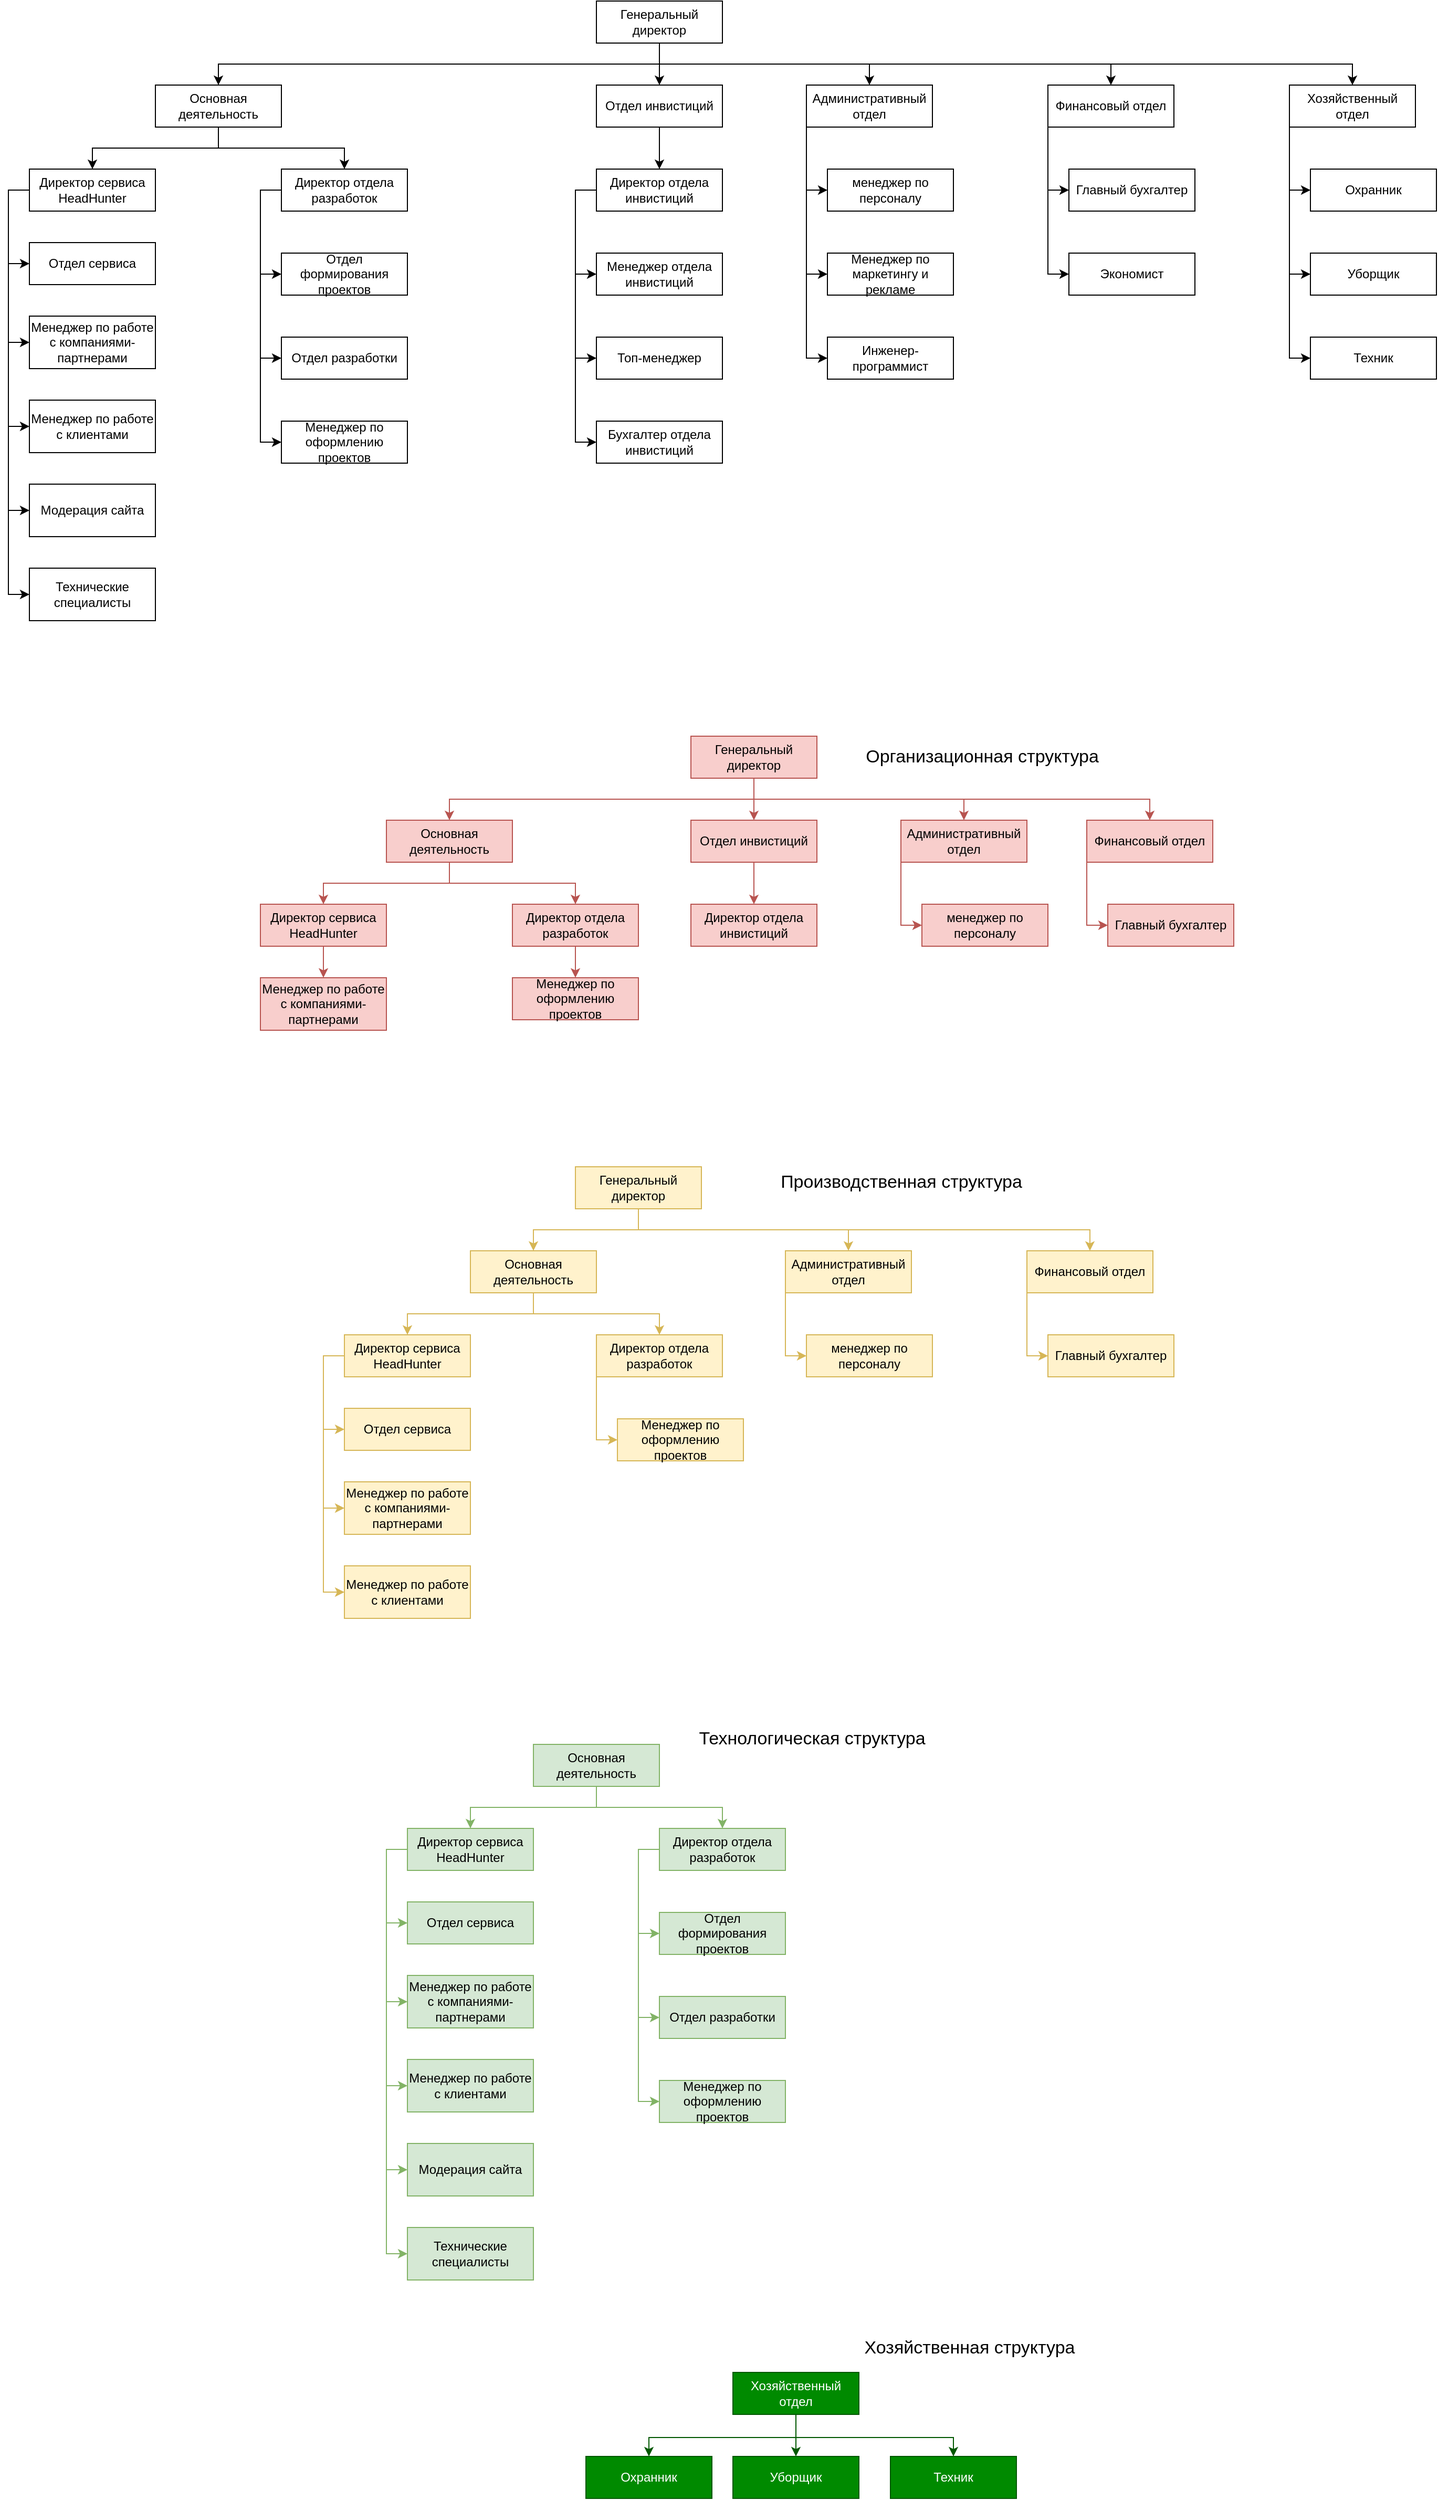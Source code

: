 <mxfile version="18.2.1" type="github">
  <diagram id="Q-h0vmE56mfJWEI7V3Gk" name="Page-1">
    <mxGraphModel dx="2500" dy="928" grid="1" gridSize="10" guides="1" tooltips="1" connect="1" arrows="1" fold="1" page="1" pageScale="1" pageWidth="827" pageHeight="1169" math="0" shadow="0">
      <root>
        <mxCell id="0" />
        <mxCell id="1" parent="0" />
        <mxCell id="J_OB5mxTyGGdj_19bsgD-1" value="Генеральный директор" style="rounded=0;whiteSpace=wrap;html=1;" vertex="1" parent="1">
          <mxGeometry x="360" y="80" width="120" height="40" as="geometry" />
        </mxCell>
        <mxCell id="J_OB5mxTyGGdj_19bsgD-2" value="Основная деятельность" style="rounded=0;whiteSpace=wrap;html=1;" vertex="1" parent="1">
          <mxGeometry x="-60" y="160" width="120" height="40" as="geometry" />
        </mxCell>
        <mxCell id="J_OB5mxTyGGdj_19bsgD-3" value="Директор сервиса HeadHunter" style="rounded=0;whiteSpace=wrap;html=1;" vertex="1" parent="1">
          <mxGeometry x="-180" y="240" width="120" height="40" as="geometry" />
        </mxCell>
        <mxCell id="J_OB5mxTyGGdj_19bsgD-4" value="Директор отдела разработок" style="rounded=0;whiteSpace=wrap;html=1;" vertex="1" parent="1">
          <mxGeometry x="60" y="240" width="120" height="40" as="geometry" />
        </mxCell>
        <mxCell id="J_OB5mxTyGGdj_19bsgD-5" value="Отдел формирования проектов" style="rounded=0;whiteSpace=wrap;html=1;" vertex="1" parent="1">
          <mxGeometry x="60" y="320" width="120" height="40" as="geometry" />
        </mxCell>
        <mxCell id="J_OB5mxTyGGdj_19bsgD-6" value="Отдел разработки" style="rounded=0;whiteSpace=wrap;html=1;" vertex="1" parent="1">
          <mxGeometry x="60" y="400" width="120" height="40" as="geometry" />
        </mxCell>
        <mxCell id="J_OB5mxTyGGdj_19bsgD-7" value="Менеджер по оформлению проектов" style="rounded=0;whiteSpace=wrap;html=1;" vertex="1" parent="1">
          <mxGeometry x="60" y="480" width="120" height="40" as="geometry" />
        </mxCell>
        <mxCell id="J_OB5mxTyGGdj_19bsgD-8" value="Отдел сервиса" style="rounded=0;whiteSpace=wrap;html=1;" vertex="1" parent="1">
          <mxGeometry x="-180" y="310" width="120" height="40" as="geometry" />
        </mxCell>
        <mxCell id="J_OB5mxTyGGdj_19bsgD-9" value="Менеджер по работе с компаниями-партнерами" style="rounded=0;whiteSpace=wrap;html=1;" vertex="1" parent="1">
          <mxGeometry x="-180" y="380" width="120" height="50" as="geometry" />
        </mxCell>
        <mxCell id="J_OB5mxTyGGdj_19bsgD-10" value="Менеджер по работе с клиентами" style="rounded=0;whiteSpace=wrap;html=1;" vertex="1" parent="1">
          <mxGeometry x="-180" y="460" width="120" height="50" as="geometry" />
        </mxCell>
        <mxCell id="J_OB5mxTyGGdj_19bsgD-11" value="Модерация сайта" style="rounded=0;whiteSpace=wrap;html=1;" vertex="1" parent="1">
          <mxGeometry x="-180" y="540" width="120" height="50" as="geometry" />
        </mxCell>
        <mxCell id="J_OB5mxTyGGdj_19bsgD-12" value="Технические специалисты" style="rounded=0;whiteSpace=wrap;html=1;" vertex="1" parent="1">
          <mxGeometry x="-180" y="620" width="120" height="50" as="geometry" />
        </mxCell>
        <mxCell id="J_OB5mxTyGGdj_19bsgD-13" value="" style="endArrow=classic;html=1;rounded=0;exitX=0.5;exitY=1;exitDx=0;exitDy=0;entryX=0.5;entryY=0;entryDx=0;entryDy=0;" edge="1" parent="1" source="J_OB5mxTyGGdj_19bsgD-2" target="J_OB5mxTyGGdj_19bsgD-3">
          <mxGeometry width="50" height="50" relative="1" as="geometry">
            <mxPoint x="390" y="400" as="sourcePoint" />
            <mxPoint x="440" y="350" as="targetPoint" />
            <Array as="points">
              <mxPoint y="220" />
              <mxPoint x="-120" y="220" />
            </Array>
          </mxGeometry>
        </mxCell>
        <mxCell id="J_OB5mxTyGGdj_19bsgD-14" value="" style="endArrow=classic;html=1;rounded=0;exitX=0.5;exitY=1;exitDx=0;exitDy=0;entryX=0.5;entryY=0;entryDx=0;entryDy=0;" edge="1" parent="1" source="J_OB5mxTyGGdj_19bsgD-2" target="J_OB5mxTyGGdj_19bsgD-4">
          <mxGeometry width="50" height="50" relative="1" as="geometry">
            <mxPoint x="390" y="400" as="sourcePoint" />
            <mxPoint x="440" y="350" as="targetPoint" />
            <Array as="points">
              <mxPoint y="220" />
              <mxPoint x="120" y="220" />
            </Array>
          </mxGeometry>
        </mxCell>
        <mxCell id="J_OB5mxTyGGdj_19bsgD-15" value="" style="endArrow=classic;html=1;rounded=0;exitX=0;exitY=0.5;exitDx=0;exitDy=0;entryX=0;entryY=0.5;entryDx=0;entryDy=0;" edge="1" parent="1" source="J_OB5mxTyGGdj_19bsgD-4" target="J_OB5mxTyGGdj_19bsgD-5">
          <mxGeometry width="50" height="50" relative="1" as="geometry">
            <mxPoint x="390" y="400" as="sourcePoint" />
            <mxPoint x="440" y="350" as="targetPoint" />
            <Array as="points">
              <mxPoint x="40" y="260" />
              <mxPoint x="40" y="340" />
            </Array>
          </mxGeometry>
        </mxCell>
        <mxCell id="J_OB5mxTyGGdj_19bsgD-16" value="" style="endArrow=classic;html=1;rounded=0;entryX=0;entryY=0.5;entryDx=0;entryDy=0;" edge="1" parent="1" target="J_OB5mxTyGGdj_19bsgD-6">
          <mxGeometry width="50" height="50" relative="1" as="geometry">
            <mxPoint x="40" y="340" as="sourcePoint" />
            <mxPoint x="440" y="350" as="targetPoint" />
            <Array as="points">
              <mxPoint x="40" y="420" />
            </Array>
          </mxGeometry>
        </mxCell>
        <mxCell id="J_OB5mxTyGGdj_19bsgD-17" value="" style="endArrow=classic;html=1;rounded=0;entryX=0;entryY=0.5;entryDx=0;entryDy=0;" edge="1" parent="1" target="J_OB5mxTyGGdj_19bsgD-7">
          <mxGeometry width="50" height="50" relative="1" as="geometry">
            <mxPoint x="40" y="420" as="sourcePoint" />
            <mxPoint x="440" y="350" as="targetPoint" />
            <Array as="points">
              <mxPoint x="40" y="500" />
            </Array>
          </mxGeometry>
        </mxCell>
        <mxCell id="J_OB5mxTyGGdj_19bsgD-18" value="" style="endArrow=classic;html=1;rounded=0;exitX=0;exitY=0.5;exitDx=0;exitDy=0;entryX=0;entryY=0.5;entryDx=0;entryDy=0;" edge="1" parent="1" source="J_OB5mxTyGGdj_19bsgD-3" target="J_OB5mxTyGGdj_19bsgD-8">
          <mxGeometry width="50" height="50" relative="1" as="geometry">
            <mxPoint x="390" y="400" as="sourcePoint" />
            <mxPoint x="440" y="350" as="targetPoint" />
            <Array as="points">
              <mxPoint x="-200" y="260" />
              <mxPoint x="-200" y="330" />
            </Array>
          </mxGeometry>
        </mxCell>
        <mxCell id="J_OB5mxTyGGdj_19bsgD-19" value="" style="endArrow=classic;html=1;rounded=0;entryX=0;entryY=0.5;entryDx=0;entryDy=0;" edge="1" parent="1" target="J_OB5mxTyGGdj_19bsgD-9">
          <mxGeometry width="50" height="50" relative="1" as="geometry">
            <mxPoint x="-200" y="330" as="sourcePoint" />
            <mxPoint x="440" y="350" as="targetPoint" />
            <Array as="points">
              <mxPoint x="-200" y="405" />
            </Array>
          </mxGeometry>
        </mxCell>
        <mxCell id="J_OB5mxTyGGdj_19bsgD-20" value="" style="endArrow=classic;html=1;rounded=0;entryX=0;entryY=0.5;entryDx=0;entryDy=0;" edge="1" parent="1" target="J_OB5mxTyGGdj_19bsgD-10">
          <mxGeometry width="50" height="50" relative="1" as="geometry">
            <mxPoint x="-200" y="400" as="sourcePoint" />
            <mxPoint x="440" y="350" as="targetPoint" />
            <Array as="points">
              <mxPoint x="-200" y="485" />
            </Array>
          </mxGeometry>
        </mxCell>
        <mxCell id="J_OB5mxTyGGdj_19bsgD-21" value="" style="endArrow=classic;html=1;rounded=0;entryX=0;entryY=0.5;entryDx=0;entryDy=0;" edge="1" parent="1" target="J_OB5mxTyGGdj_19bsgD-11">
          <mxGeometry width="50" height="50" relative="1" as="geometry">
            <mxPoint x="-200" y="480" as="sourcePoint" />
            <mxPoint x="440" y="350" as="targetPoint" />
            <Array as="points">
              <mxPoint x="-200" y="565" />
            </Array>
          </mxGeometry>
        </mxCell>
        <mxCell id="J_OB5mxTyGGdj_19bsgD-22" value="" style="endArrow=classic;html=1;rounded=0;entryX=0;entryY=0.5;entryDx=0;entryDy=0;" edge="1" parent="1" target="J_OB5mxTyGGdj_19bsgD-12">
          <mxGeometry width="50" height="50" relative="1" as="geometry">
            <mxPoint x="-200" y="560" as="sourcePoint" />
            <mxPoint x="440" y="350" as="targetPoint" />
            <Array as="points">
              <mxPoint x="-200" y="645" />
            </Array>
          </mxGeometry>
        </mxCell>
        <mxCell id="J_OB5mxTyGGdj_19bsgD-23" value="" style="endArrow=classic;html=1;rounded=0;exitX=0.5;exitY=1;exitDx=0;exitDy=0;entryX=0.5;entryY=0;entryDx=0;entryDy=0;" edge="1" parent="1" source="J_OB5mxTyGGdj_19bsgD-1" target="J_OB5mxTyGGdj_19bsgD-2">
          <mxGeometry width="50" height="50" relative="1" as="geometry">
            <mxPoint x="390" y="400" as="sourcePoint" />
            <mxPoint x="440" y="350" as="targetPoint" />
            <Array as="points">
              <mxPoint x="420" y="140" />
              <mxPoint y="140" />
            </Array>
          </mxGeometry>
        </mxCell>
        <mxCell id="J_OB5mxTyGGdj_19bsgD-24" value="Отдел инвистиций" style="rounded=0;whiteSpace=wrap;html=1;" vertex="1" parent="1">
          <mxGeometry x="360" y="160" width="120" height="40" as="geometry" />
        </mxCell>
        <mxCell id="J_OB5mxTyGGdj_19bsgD-25" value="Директор отдела инвистиций" style="rounded=0;whiteSpace=wrap;html=1;" vertex="1" parent="1">
          <mxGeometry x="360" y="240" width="120" height="40" as="geometry" />
        </mxCell>
        <mxCell id="J_OB5mxTyGGdj_19bsgD-26" value="Менеджер отдела инвистиций" style="rounded=0;whiteSpace=wrap;html=1;" vertex="1" parent="1">
          <mxGeometry x="360" y="320" width="120" height="40" as="geometry" />
        </mxCell>
        <mxCell id="J_OB5mxTyGGdj_19bsgD-27" value="Топ-менеджер" style="rounded=0;whiteSpace=wrap;html=1;" vertex="1" parent="1">
          <mxGeometry x="360" y="400" width="120" height="40" as="geometry" />
        </mxCell>
        <mxCell id="J_OB5mxTyGGdj_19bsgD-28" value="Бухгалтер отдела инвистиций" style="rounded=0;whiteSpace=wrap;html=1;" vertex="1" parent="1">
          <mxGeometry x="360" y="480" width="120" height="40" as="geometry" />
        </mxCell>
        <mxCell id="J_OB5mxTyGGdj_19bsgD-29" value="" style="endArrow=classic;html=1;rounded=0;exitX=0.5;exitY=1;exitDx=0;exitDy=0;entryX=0.5;entryY=0;entryDx=0;entryDy=0;" edge="1" parent="1" source="J_OB5mxTyGGdj_19bsgD-24" target="J_OB5mxTyGGdj_19bsgD-25">
          <mxGeometry width="50" height="50" relative="1" as="geometry">
            <mxPoint x="390" y="400" as="sourcePoint" />
            <mxPoint x="440" y="350" as="targetPoint" />
          </mxGeometry>
        </mxCell>
        <mxCell id="J_OB5mxTyGGdj_19bsgD-30" value="" style="endArrow=classic;html=1;rounded=0;entryX=0.5;entryY=0;entryDx=0;entryDy=0;" edge="1" parent="1" target="J_OB5mxTyGGdj_19bsgD-24">
          <mxGeometry width="50" height="50" relative="1" as="geometry">
            <mxPoint x="420" y="140" as="sourcePoint" />
            <mxPoint x="440" y="350" as="targetPoint" />
          </mxGeometry>
        </mxCell>
        <mxCell id="J_OB5mxTyGGdj_19bsgD-31" value="" style="endArrow=classic;html=1;rounded=0;exitX=0;exitY=0.5;exitDx=0;exitDy=0;entryX=0;entryY=0.5;entryDx=0;entryDy=0;" edge="1" parent="1" source="J_OB5mxTyGGdj_19bsgD-25" target="J_OB5mxTyGGdj_19bsgD-26">
          <mxGeometry width="50" height="50" relative="1" as="geometry">
            <mxPoint x="390" y="400" as="sourcePoint" />
            <mxPoint x="440" y="350" as="targetPoint" />
            <Array as="points">
              <mxPoint x="340" y="260" />
              <mxPoint x="340" y="340" />
            </Array>
          </mxGeometry>
        </mxCell>
        <mxCell id="J_OB5mxTyGGdj_19bsgD-32" value="" style="endArrow=classic;html=1;rounded=0;entryX=0;entryY=0.5;entryDx=0;entryDy=0;" edge="1" parent="1" target="J_OB5mxTyGGdj_19bsgD-27">
          <mxGeometry width="50" height="50" relative="1" as="geometry">
            <mxPoint x="340" y="340" as="sourcePoint" />
            <mxPoint x="440" y="350" as="targetPoint" />
            <Array as="points">
              <mxPoint x="340" y="420" />
            </Array>
          </mxGeometry>
        </mxCell>
        <mxCell id="J_OB5mxTyGGdj_19bsgD-33" value="" style="endArrow=classic;html=1;rounded=0;entryX=0;entryY=0.5;entryDx=0;entryDy=0;" edge="1" parent="1" target="J_OB5mxTyGGdj_19bsgD-28">
          <mxGeometry width="50" height="50" relative="1" as="geometry">
            <mxPoint x="340" y="420" as="sourcePoint" />
            <mxPoint x="440" y="350" as="targetPoint" />
            <Array as="points">
              <mxPoint x="340" y="500" />
            </Array>
          </mxGeometry>
        </mxCell>
        <mxCell id="J_OB5mxTyGGdj_19bsgD-34" value="Административный отдел" style="rounded=0;whiteSpace=wrap;html=1;" vertex="1" parent="1">
          <mxGeometry x="560" y="160" width="120" height="40" as="geometry" />
        </mxCell>
        <mxCell id="J_OB5mxTyGGdj_19bsgD-35" value="менеджер по персоналу" style="rounded=0;whiteSpace=wrap;html=1;" vertex="1" parent="1">
          <mxGeometry x="580" y="240" width="120" height="40" as="geometry" />
        </mxCell>
        <mxCell id="J_OB5mxTyGGdj_19bsgD-36" value="Менеджер по маркетингу и рекламе" style="rounded=0;whiteSpace=wrap;html=1;" vertex="1" parent="1">
          <mxGeometry x="580" y="320" width="120" height="40" as="geometry" />
        </mxCell>
        <mxCell id="J_OB5mxTyGGdj_19bsgD-37" value="Инженер-программист" style="rounded=0;whiteSpace=wrap;html=1;" vertex="1" parent="1">
          <mxGeometry x="580" y="400" width="120" height="40" as="geometry" />
        </mxCell>
        <mxCell id="J_OB5mxTyGGdj_19bsgD-38" value="" style="endArrow=classic;html=1;rounded=0;entryX=0.5;entryY=0;entryDx=0;entryDy=0;" edge="1" parent="1" target="J_OB5mxTyGGdj_19bsgD-34">
          <mxGeometry width="50" height="50" relative="1" as="geometry">
            <mxPoint x="420" y="140" as="sourcePoint" />
            <mxPoint x="440" y="340" as="targetPoint" />
            <Array as="points">
              <mxPoint x="620" y="140" />
            </Array>
          </mxGeometry>
        </mxCell>
        <mxCell id="J_OB5mxTyGGdj_19bsgD-39" value="" style="endArrow=classic;html=1;rounded=0;exitX=0;exitY=1;exitDx=0;exitDy=0;entryX=0;entryY=0.5;entryDx=0;entryDy=0;" edge="1" parent="1" source="J_OB5mxTyGGdj_19bsgD-34" target="J_OB5mxTyGGdj_19bsgD-35">
          <mxGeometry width="50" height="50" relative="1" as="geometry">
            <mxPoint x="390" y="390" as="sourcePoint" />
            <mxPoint x="440" y="340" as="targetPoint" />
            <Array as="points">
              <mxPoint x="560" y="260" />
            </Array>
          </mxGeometry>
        </mxCell>
        <mxCell id="J_OB5mxTyGGdj_19bsgD-40" value="" style="endArrow=classic;html=1;rounded=0;entryX=0;entryY=0.5;entryDx=0;entryDy=0;" edge="1" parent="1" target="J_OB5mxTyGGdj_19bsgD-36">
          <mxGeometry width="50" height="50" relative="1" as="geometry">
            <mxPoint x="560" y="260" as="sourcePoint" />
            <mxPoint x="440" y="340" as="targetPoint" />
            <Array as="points">
              <mxPoint x="560" y="340" />
            </Array>
          </mxGeometry>
        </mxCell>
        <mxCell id="J_OB5mxTyGGdj_19bsgD-41" value="" style="endArrow=classic;html=1;rounded=0;entryX=0;entryY=0.5;entryDx=0;entryDy=0;" edge="1" parent="1" target="J_OB5mxTyGGdj_19bsgD-37">
          <mxGeometry width="50" height="50" relative="1" as="geometry">
            <mxPoint x="560" y="340" as="sourcePoint" />
            <mxPoint x="440" y="340" as="targetPoint" />
            <Array as="points">
              <mxPoint x="560" y="420" />
            </Array>
          </mxGeometry>
        </mxCell>
        <mxCell id="J_OB5mxTyGGdj_19bsgD-42" value="Финансовый отдел" style="rounded=0;whiteSpace=wrap;html=1;" vertex="1" parent="1">
          <mxGeometry x="790" y="160" width="120" height="40" as="geometry" />
        </mxCell>
        <mxCell id="J_OB5mxTyGGdj_19bsgD-43" value="" style="endArrow=classic;html=1;rounded=0;entryX=0.5;entryY=0;entryDx=0;entryDy=0;" edge="1" parent="1" target="J_OB5mxTyGGdj_19bsgD-42">
          <mxGeometry width="50" height="50" relative="1" as="geometry">
            <mxPoint x="620" y="140" as="sourcePoint" />
            <mxPoint x="440" y="340" as="targetPoint" />
            <Array as="points">
              <mxPoint x="850" y="140" />
            </Array>
          </mxGeometry>
        </mxCell>
        <mxCell id="J_OB5mxTyGGdj_19bsgD-45" value="Главный бухгалтер" style="rounded=0;whiteSpace=wrap;html=1;" vertex="1" parent="1">
          <mxGeometry x="810" y="240" width="120" height="40" as="geometry" />
        </mxCell>
        <mxCell id="J_OB5mxTyGGdj_19bsgD-46" value="Экономист" style="rounded=0;whiteSpace=wrap;html=1;" vertex="1" parent="1">
          <mxGeometry x="810" y="320" width="120" height="40" as="geometry" />
        </mxCell>
        <mxCell id="J_OB5mxTyGGdj_19bsgD-49" value="" style="endArrow=classic;html=1;rounded=0;entryX=0;entryY=0.5;entryDx=0;entryDy=0;exitX=0;exitY=1;exitDx=0;exitDy=0;" edge="1" parent="1" source="J_OB5mxTyGGdj_19bsgD-42" target="J_OB5mxTyGGdj_19bsgD-45">
          <mxGeometry width="50" height="50" relative="1" as="geometry">
            <mxPoint x="390" y="420" as="sourcePoint" />
            <mxPoint x="440" y="370" as="targetPoint" />
            <Array as="points">
              <mxPoint x="790" y="260" />
            </Array>
          </mxGeometry>
        </mxCell>
        <mxCell id="J_OB5mxTyGGdj_19bsgD-50" value="" style="endArrow=classic;html=1;rounded=0;entryX=0;entryY=0.5;entryDx=0;entryDy=0;" edge="1" parent="1" target="J_OB5mxTyGGdj_19bsgD-46">
          <mxGeometry width="50" height="50" relative="1" as="geometry">
            <mxPoint x="790" y="260" as="sourcePoint" />
            <mxPoint x="440" y="370" as="targetPoint" />
            <Array as="points">
              <mxPoint x="790" y="340" />
            </Array>
          </mxGeometry>
        </mxCell>
        <mxCell id="J_OB5mxTyGGdj_19bsgD-52" value="Хозяйственный отдел" style="rounded=0;whiteSpace=wrap;html=1;" vertex="1" parent="1">
          <mxGeometry x="1020" y="160" width="120" height="40" as="geometry" />
        </mxCell>
        <mxCell id="J_OB5mxTyGGdj_19bsgD-53" value="" style="endArrow=classic;html=1;rounded=0;entryX=0.5;entryY=0;entryDx=0;entryDy=0;" edge="1" parent="1" target="J_OB5mxTyGGdj_19bsgD-52">
          <mxGeometry width="50" height="50" relative="1" as="geometry">
            <mxPoint x="850" y="140" as="sourcePoint" />
            <mxPoint x="1190" y="360" as="targetPoint" />
            <Array as="points">
              <mxPoint x="1080" y="140" />
            </Array>
          </mxGeometry>
        </mxCell>
        <mxCell id="J_OB5mxTyGGdj_19bsgD-54" value="Охранник" style="rounded=0;whiteSpace=wrap;html=1;" vertex="1" parent="1">
          <mxGeometry x="1040" y="240" width="120" height="40" as="geometry" />
        </mxCell>
        <mxCell id="J_OB5mxTyGGdj_19bsgD-55" value="Уборщик" style="rounded=0;whiteSpace=wrap;html=1;" vertex="1" parent="1">
          <mxGeometry x="1040" y="320" width="120" height="40" as="geometry" />
        </mxCell>
        <mxCell id="J_OB5mxTyGGdj_19bsgD-56" value="" style="endArrow=classic;html=1;rounded=0;exitX=0;exitY=1;exitDx=0;exitDy=0;entryX=0;entryY=0.5;entryDx=0;entryDy=0;" edge="1" parent="1" source="J_OB5mxTyGGdj_19bsgD-52" target="J_OB5mxTyGGdj_19bsgD-54">
          <mxGeometry width="50" height="50" relative="1" as="geometry">
            <mxPoint x="1140" y="410" as="sourcePoint" />
            <mxPoint x="1190" y="360" as="targetPoint" />
            <Array as="points">
              <mxPoint x="1020" y="260" />
            </Array>
          </mxGeometry>
        </mxCell>
        <mxCell id="J_OB5mxTyGGdj_19bsgD-57" value="" style="endArrow=classic;html=1;rounded=0;entryX=0;entryY=0.5;entryDx=0;entryDy=0;" edge="1" parent="1" target="J_OB5mxTyGGdj_19bsgD-55">
          <mxGeometry width="50" height="50" relative="1" as="geometry">
            <mxPoint x="1020" y="260" as="sourcePoint" />
            <mxPoint x="1190" y="360" as="targetPoint" />
            <Array as="points">
              <mxPoint x="1020" y="340" />
            </Array>
          </mxGeometry>
        </mxCell>
        <mxCell id="J_OB5mxTyGGdj_19bsgD-58" value="Техник" style="rounded=0;whiteSpace=wrap;html=1;" vertex="1" parent="1">
          <mxGeometry x="1040" y="400" width="120" height="40" as="geometry" />
        </mxCell>
        <mxCell id="J_OB5mxTyGGdj_19bsgD-59" value="" style="endArrow=classic;html=1;rounded=0;entryX=0;entryY=0.5;entryDx=0;entryDy=0;" edge="1" parent="1" target="J_OB5mxTyGGdj_19bsgD-58">
          <mxGeometry width="50" height="50" relative="1" as="geometry">
            <mxPoint x="1020" y="340" as="sourcePoint" />
            <mxPoint x="1190" y="360" as="targetPoint" />
            <Array as="points">
              <mxPoint x="1020" y="420" />
            </Array>
          </mxGeometry>
        </mxCell>
        <mxCell id="J_OB5mxTyGGdj_19bsgD-60" value="Генеральный директор" style="rounded=0;whiteSpace=wrap;html=1;fillColor=#f8cecc;strokeColor=#b85450;" vertex="1" parent="1">
          <mxGeometry x="450" y="780" width="120" height="40" as="geometry" />
        </mxCell>
        <mxCell id="J_OB5mxTyGGdj_19bsgD-61" value="Основная деятельность" style="rounded=0;whiteSpace=wrap;html=1;fillColor=#f8cecc;strokeColor=#b85450;" vertex="1" parent="1">
          <mxGeometry x="160" y="860" width="120" height="40" as="geometry" />
        </mxCell>
        <mxCell id="J_OB5mxTyGGdj_19bsgD-62" value="Директор сервиса HeadHunter" style="rounded=0;whiteSpace=wrap;html=1;fillColor=#f8cecc;strokeColor=#b85450;" vertex="1" parent="1">
          <mxGeometry x="40" y="940" width="120" height="40" as="geometry" />
        </mxCell>
        <mxCell id="J_OB5mxTyGGdj_19bsgD-63" value="Директор отдела разработок" style="rounded=0;whiteSpace=wrap;html=1;fillColor=#f8cecc;strokeColor=#b85450;" vertex="1" parent="1">
          <mxGeometry x="280" y="940" width="120" height="40" as="geometry" />
        </mxCell>
        <mxCell id="J_OB5mxTyGGdj_19bsgD-64" value="Менеджер по оформлению проектов" style="rounded=0;whiteSpace=wrap;html=1;fillColor=#f8cecc;strokeColor=#b85450;" vertex="1" parent="1">
          <mxGeometry x="280" y="1010" width="120" height="40" as="geometry" />
        </mxCell>
        <mxCell id="J_OB5mxTyGGdj_19bsgD-65" value="" style="endArrow=classic;html=1;rounded=0;exitX=0.5;exitY=1;exitDx=0;exitDy=0;entryX=0.5;entryY=0;entryDx=0;entryDy=0;fillColor=#f8cecc;strokeColor=#b85450;" edge="1" parent="1" source="J_OB5mxTyGGdj_19bsgD-60" target="J_OB5mxTyGGdj_19bsgD-61">
          <mxGeometry width="50" height="50" relative="1" as="geometry">
            <mxPoint x="480" y="1100" as="sourcePoint" />
            <mxPoint x="530" y="1050" as="targetPoint" />
            <Array as="points">
              <mxPoint x="510" y="840" />
              <mxPoint x="220" y="840" />
            </Array>
          </mxGeometry>
        </mxCell>
        <mxCell id="J_OB5mxTyGGdj_19bsgD-66" value="Отдел инвистиций" style="rounded=0;whiteSpace=wrap;html=1;fillColor=#f8cecc;strokeColor=#b85450;" vertex="1" parent="1">
          <mxGeometry x="450" y="860" width="120" height="40" as="geometry" />
        </mxCell>
        <mxCell id="J_OB5mxTyGGdj_19bsgD-67" value="Директор отдела инвистиций" style="rounded=0;whiteSpace=wrap;html=1;fillColor=#f8cecc;strokeColor=#b85450;" vertex="1" parent="1">
          <mxGeometry x="450" y="940" width="120" height="40" as="geometry" />
        </mxCell>
        <mxCell id="J_OB5mxTyGGdj_19bsgD-68" value="Административный отдел" style="rounded=0;whiteSpace=wrap;html=1;fillColor=#f8cecc;strokeColor=#b85450;" vertex="1" parent="1">
          <mxGeometry x="650" y="860" width="120" height="40" as="geometry" />
        </mxCell>
        <mxCell id="J_OB5mxTyGGdj_19bsgD-69" value="менеджер по персоналу" style="rounded=0;whiteSpace=wrap;html=1;fillColor=#f8cecc;strokeColor=#b85450;" vertex="1" parent="1">
          <mxGeometry x="670" y="940" width="120" height="40" as="geometry" />
        </mxCell>
        <mxCell id="J_OB5mxTyGGdj_19bsgD-70" value="Финансовый отдел" style="rounded=0;whiteSpace=wrap;html=1;fillColor=#f8cecc;strokeColor=#b85450;" vertex="1" parent="1">
          <mxGeometry x="827" y="860" width="120" height="40" as="geometry" />
        </mxCell>
        <mxCell id="J_OB5mxTyGGdj_19bsgD-71" value="Главный бухгалтер" style="rounded=0;whiteSpace=wrap;html=1;fillColor=#f8cecc;strokeColor=#b85450;" vertex="1" parent="1">
          <mxGeometry x="847" y="940" width="120" height="40" as="geometry" />
        </mxCell>
        <mxCell id="J_OB5mxTyGGdj_19bsgD-72" value="" style="endArrow=classic;html=1;rounded=0;exitX=0.5;exitY=1;exitDx=0;exitDy=0;entryX=0.5;entryY=0;entryDx=0;entryDy=0;fillColor=#f8cecc;strokeColor=#b85450;" edge="1" parent="1" source="J_OB5mxTyGGdj_19bsgD-61" target="J_OB5mxTyGGdj_19bsgD-63">
          <mxGeometry width="50" height="50" relative="1" as="geometry">
            <mxPoint x="670" y="1030" as="sourcePoint" />
            <mxPoint x="720" y="980" as="targetPoint" />
            <Array as="points">
              <mxPoint x="220" y="920" />
              <mxPoint x="340" y="920" />
            </Array>
          </mxGeometry>
        </mxCell>
        <mxCell id="J_OB5mxTyGGdj_19bsgD-73" value="" style="endArrow=classic;html=1;rounded=0;entryX=0.5;entryY=0;entryDx=0;entryDy=0;fillColor=#f8cecc;strokeColor=#b85450;" edge="1" parent="1" target="J_OB5mxTyGGdj_19bsgD-62">
          <mxGeometry width="50" height="50" relative="1" as="geometry">
            <mxPoint x="220" y="920" as="sourcePoint" />
            <mxPoint x="720" y="980" as="targetPoint" />
            <Array as="points">
              <mxPoint x="100" y="920" />
            </Array>
          </mxGeometry>
        </mxCell>
        <mxCell id="J_OB5mxTyGGdj_19bsgD-74" value="" style="endArrow=classic;html=1;rounded=0;exitX=0.5;exitY=1;exitDx=0;exitDy=0;entryX=0.5;entryY=0;entryDx=0;entryDy=0;fillColor=#f8cecc;strokeColor=#b85450;" edge="1" parent="1" source="J_OB5mxTyGGdj_19bsgD-63" target="J_OB5mxTyGGdj_19bsgD-64">
          <mxGeometry width="50" height="50" relative="1" as="geometry">
            <mxPoint x="670" y="1030" as="sourcePoint" />
            <mxPoint x="720" y="980" as="targetPoint" />
          </mxGeometry>
        </mxCell>
        <mxCell id="J_OB5mxTyGGdj_19bsgD-75" value="Менеджер по работе с компаниями-партнерами" style="rounded=0;whiteSpace=wrap;html=1;fillColor=#f8cecc;strokeColor=#b85450;" vertex="1" parent="1">
          <mxGeometry x="40" y="1010" width="120" height="50" as="geometry" />
        </mxCell>
        <mxCell id="J_OB5mxTyGGdj_19bsgD-76" value="" style="endArrow=classic;html=1;rounded=0;exitX=0.5;exitY=1;exitDx=0;exitDy=0;entryX=0.5;entryY=0;entryDx=0;entryDy=0;fillColor=#f8cecc;strokeColor=#b85450;" edge="1" parent="1" source="J_OB5mxTyGGdj_19bsgD-62" target="J_OB5mxTyGGdj_19bsgD-75">
          <mxGeometry width="50" height="50" relative="1" as="geometry">
            <mxPoint x="670" y="600" as="sourcePoint" />
            <mxPoint x="720" y="550" as="targetPoint" />
          </mxGeometry>
        </mxCell>
        <mxCell id="J_OB5mxTyGGdj_19bsgD-77" value="" style="endArrow=classic;html=1;rounded=0;entryX=0.5;entryY=0;entryDx=0;entryDy=0;fillColor=#f8cecc;strokeColor=#b85450;" edge="1" parent="1" target="J_OB5mxTyGGdj_19bsgD-70">
          <mxGeometry width="50" height="50" relative="1" as="geometry">
            <mxPoint x="510" y="840" as="sourcePoint" />
            <mxPoint x="590" y="840" as="targetPoint" />
            <Array as="points">
              <mxPoint x="887" y="840" />
            </Array>
          </mxGeometry>
        </mxCell>
        <mxCell id="J_OB5mxTyGGdj_19bsgD-78" value="" style="endArrow=classic;html=1;rounded=0;entryX=0.5;entryY=0;entryDx=0;entryDy=0;fillColor=#f8cecc;strokeColor=#b85450;" edge="1" parent="1" target="J_OB5mxTyGGdj_19bsgD-66">
          <mxGeometry width="50" height="50" relative="1" as="geometry">
            <mxPoint x="510" y="840" as="sourcePoint" />
            <mxPoint x="590" y="840" as="targetPoint" />
          </mxGeometry>
        </mxCell>
        <mxCell id="J_OB5mxTyGGdj_19bsgD-79" value="" style="endArrow=classic;html=1;rounded=0;entryX=0.5;entryY=0;entryDx=0;entryDy=0;fillColor=#f8cecc;strokeColor=#b85450;" edge="1" parent="1" target="J_OB5mxTyGGdj_19bsgD-68">
          <mxGeometry width="50" height="50" relative="1" as="geometry">
            <mxPoint x="710" y="840" as="sourcePoint" />
            <mxPoint x="590" y="840" as="targetPoint" />
          </mxGeometry>
        </mxCell>
        <mxCell id="J_OB5mxTyGGdj_19bsgD-80" value="" style="endArrow=classic;html=1;rounded=0;exitX=0.5;exitY=1;exitDx=0;exitDy=0;entryX=0.5;entryY=0;entryDx=0;entryDy=0;fillColor=#f8cecc;strokeColor=#b85450;" edge="1" parent="1" source="J_OB5mxTyGGdj_19bsgD-66" target="J_OB5mxTyGGdj_19bsgD-67">
          <mxGeometry width="50" height="50" relative="1" as="geometry">
            <mxPoint x="540" y="1030" as="sourcePoint" />
            <mxPoint x="590" y="980" as="targetPoint" />
          </mxGeometry>
        </mxCell>
        <mxCell id="J_OB5mxTyGGdj_19bsgD-81" value="" style="endArrow=classic;html=1;rounded=0;exitX=0;exitY=1;exitDx=0;exitDy=0;entryX=0;entryY=0.5;entryDx=0;entryDy=0;fillColor=#f8cecc;strokeColor=#b85450;" edge="1" parent="1" source="J_OB5mxTyGGdj_19bsgD-68" target="J_OB5mxTyGGdj_19bsgD-69">
          <mxGeometry width="50" height="50" relative="1" as="geometry">
            <mxPoint x="540" y="1030" as="sourcePoint" />
            <mxPoint x="590" y="980" as="targetPoint" />
            <Array as="points">
              <mxPoint x="650" y="960" />
            </Array>
          </mxGeometry>
        </mxCell>
        <mxCell id="J_OB5mxTyGGdj_19bsgD-82" value="" style="endArrow=classic;html=1;rounded=0;exitX=0;exitY=1;exitDx=0;exitDy=0;entryX=0;entryY=0.5;entryDx=0;entryDy=0;fillColor=#f8cecc;strokeColor=#b85450;" edge="1" parent="1" source="J_OB5mxTyGGdj_19bsgD-70" target="J_OB5mxTyGGdj_19bsgD-71">
          <mxGeometry width="50" height="50" relative="1" as="geometry">
            <mxPoint x="487" y="1030" as="sourcePoint" />
            <mxPoint x="537" y="980" as="targetPoint" />
            <Array as="points">
              <mxPoint x="827" y="960" />
            </Array>
          </mxGeometry>
        </mxCell>
        <mxCell id="J_OB5mxTyGGdj_19bsgD-83" value="Организационная структура" style="text;html=1;align=center;verticalAlign=middle;resizable=0;points=[];autosize=1;strokeColor=none;fillColor=none;fontSize=17;" vertex="1" parent="1">
          <mxGeometry x="607" y="785" width="240" height="30" as="geometry" />
        </mxCell>
        <mxCell id="J_OB5mxTyGGdj_19bsgD-85" value="Генеральный директор" style="rounded=0;whiteSpace=wrap;html=1;fillColor=#fff2cc;strokeColor=#d6b656;" vertex="1" parent="1">
          <mxGeometry x="340" y="1190" width="120" height="40" as="geometry" />
        </mxCell>
        <mxCell id="J_OB5mxTyGGdj_19bsgD-86" value="Основная деятельность" style="rounded=0;whiteSpace=wrap;html=1;fillColor=#fff2cc;strokeColor=#d6b656;" vertex="1" parent="1">
          <mxGeometry x="240" y="1270" width="120" height="40" as="geometry" />
        </mxCell>
        <mxCell id="J_OB5mxTyGGdj_19bsgD-87" value="Директор сервиса HeadHunter" style="rounded=0;whiteSpace=wrap;html=1;fillColor=#fff2cc;strokeColor=#d6b656;" vertex="1" parent="1">
          <mxGeometry x="120" y="1350" width="120" height="40" as="geometry" />
        </mxCell>
        <mxCell id="J_OB5mxTyGGdj_19bsgD-88" value="Директор отдела разработок" style="rounded=0;whiteSpace=wrap;html=1;fillColor=#fff2cc;strokeColor=#d6b656;" vertex="1" parent="1">
          <mxGeometry x="360" y="1350" width="120" height="40" as="geometry" />
        </mxCell>
        <mxCell id="J_OB5mxTyGGdj_19bsgD-91" value="Менеджер по оформлению проектов" style="rounded=0;whiteSpace=wrap;html=1;fillColor=#fff2cc;strokeColor=#d6b656;" vertex="1" parent="1">
          <mxGeometry x="380" y="1430" width="120" height="40" as="geometry" />
        </mxCell>
        <mxCell id="J_OB5mxTyGGdj_19bsgD-92" value="Отдел сервиса" style="rounded=0;whiteSpace=wrap;html=1;fillColor=#fff2cc;strokeColor=#d6b656;" vertex="1" parent="1">
          <mxGeometry x="120" y="1420" width="120" height="40" as="geometry" />
        </mxCell>
        <mxCell id="J_OB5mxTyGGdj_19bsgD-93" value="Менеджер по работе с компаниями-партнерами" style="rounded=0;whiteSpace=wrap;html=1;fillColor=#fff2cc;strokeColor=#d6b656;" vertex="1" parent="1">
          <mxGeometry x="120" y="1490" width="120" height="50" as="geometry" />
        </mxCell>
        <mxCell id="J_OB5mxTyGGdj_19bsgD-94" value="Менеджер по работе с клиентами" style="rounded=0;whiteSpace=wrap;html=1;fillColor=#fff2cc;strokeColor=#d6b656;" vertex="1" parent="1">
          <mxGeometry x="120" y="1570" width="120" height="50" as="geometry" />
        </mxCell>
        <mxCell id="J_OB5mxTyGGdj_19bsgD-97" value="" style="endArrow=classic;html=1;rounded=0;exitX=0.5;exitY=1;exitDx=0;exitDy=0;entryX=0.5;entryY=0;entryDx=0;entryDy=0;fillColor=#fff2cc;strokeColor=#d6b656;" edge="1" parent="1" source="J_OB5mxTyGGdj_19bsgD-86" target="J_OB5mxTyGGdj_19bsgD-87">
          <mxGeometry width="50" height="50" relative="1" as="geometry">
            <mxPoint x="690" y="1510" as="sourcePoint" />
            <mxPoint x="740" y="1460" as="targetPoint" />
            <Array as="points">
              <mxPoint x="300" y="1330" />
              <mxPoint x="180" y="1330" />
            </Array>
          </mxGeometry>
        </mxCell>
        <mxCell id="J_OB5mxTyGGdj_19bsgD-98" value="" style="endArrow=classic;html=1;rounded=0;exitX=0.5;exitY=1;exitDx=0;exitDy=0;entryX=0.5;entryY=0;entryDx=0;entryDy=0;fillColor=#fff2cc;strokeColor=#d6b656;" edge="1" parent="1" source="J_OB5mxTyGGdj_19bsgD-86" target="J_OB5mxTyGGdj_19bsgD-88">
          <mxGeometry width="50" height="50" relative="1" as="geometry">
            <mxPoint x="690" y="1510" as="sourcePoint" />
            <mxPoint x="740" y="1460" as="targetPoint" />
            <Array as="points">
              <mxPoint x="300" y="1330" />
              <mxPoint x="420" y="1330" />
            </Array>
          </mxGeometry>
        </mxCell>
        <mxCell id="J_OB5mxTyGGdj_19bsgD-101" value="" style="endArrow=classic;html=1;rounded=0;entryX=0;entryY=0.5;entryDx=0;entryDy=0;exitX=0;exitY=1;exitDx=0;exitDy=0;fillColor=#fff2cc;strokeColor=#d6b656;" edge="1" parent="1" target="J_OB5mxTyGGdj_19bsgD-91" source="J_OB5mxTyGGdj_19bsgD-88">
          <mxGeometry width="50" height="50" relative="1" as="geometry">
            <mxPoint x="340" y="1530" as="sourcePoint" />
            <mxPoint x="740" y="1460" as="targetPoint" />
            <Array as="points">
              <mxPoint x="360" y="1450" />
            </Array>
          </mxGeometry>
        </mxCell>
        <mxCell id="J_OB5mxTyGGdj_19bsgD-102" value="" style="endArrow=classic;html=1;rounded=0;exitX=0;exitY=0.5;exitDx=0;exitDy=0;entryX=0;entryY=0.5;entryDx=0;entryDy=0;fillColor=#fff2cc;strokeColor=#d6b656;" edge="1" parent="1" source="J_OB5mxTyGGdj_19bsgD-87" target="J_OB5mxTyGGdj_19bsgD-92">
          <mxGeometry width="50" height="50" relative="1" as="geometry">
            <mxPoint x="690" y="1510" as="sourcePoint" />
            <mxPoint x="740" y="1460" as="targetPoint" />
            <Array as="points">
              <mxPoint x="100" y="1370" />
              <mxPoint x="100" y="1440" />
            </Array>
          </mxGeometry>
        </mxCell>
        <mxCell id="J_OB5mxTyGGdj_19bsgD-103" value="" style="endArrow=classic;html=1;rounded=0;entryX=0;entryY=0.5;entryDx=0;entryDy=0;fillColor=#fff2cc;strokeColor=#d6b656;" edge="1" parent="1" target="J_OB5mxTyGGdj_19bsgD-93">
          <mxGeometry width="50" height="50" relative="1" as="geometry">
            <mxPoint x="100" y="1440" as="sourcePoint" />
            <mxPoint x="740" y="1460" as="targetPoint" />
            <Array as="points">
              <mxPoint x="100" y="1515" />
            </Array>
          </mxGeometry>
        </mxCell>
        <mxCell id="J_OB5mxTyGGdj_19bsgD-104" value="" style="endArrow=classic;html=1;rounded=0;entryX=0;entryY=0.5;entryDx=0;entryDy=0;fillColor=#fff2cc;strokeColor=#d6b656;" edge="1" parent="1" target="J_OB5mxTyGGdj_19bsgD-94">
          <mxGeometry width="50" height="50" relative="1" as="geometry">
            <mxPoint x="100" y="1510" as="sourcePoint" />
            <mxPoint x="740" y="1460" as="targetPoint" />
            <Array as="points">
              <mxPoint x="100" y="1595" />
            </Array>
          </mxGeometry>
        </mxCell>
        <mxCell id="J_OB5mxTyGGdj_19bsgD-107" value="" style="endArrow=classic;html=1;rounded=0;exitX=0.5;exitY=1;exitDx=0;exitDy=0;entryX=0.5;entryY=0;entryDx=0;entryDy=0;fillColor=#fff2cc;strokeColor=#d6b656;" edge="1" parent="1" source="J_OB5mxTyGGdj_19bsgD-85" target="J_OB5mxTyGGdj_19bsgD-86">
          <mxGeometry width="50" height="50" relative="1" as="geometry">
            <mxPoint x="370" y="1510" as="sourcePoint" />
            <mxPoint x="420" y="1460" as="targetPoint" />
            <Array as="points">
              <mxPoint x="400" y="1250" />
              <mxPoint x="300" y="1250" />
            </Array>
          </mxGeometry>
        </mxCell>
        <mxCell id="J_OB5mxTyGGdj_19bsgD-118" value="Административный отдел" style="rounded=0;whiteSpace=wrap;html=1;fillColor=#fff2cc;strokeColor=#d6b656;" vertex="1" parent="1">
          <mxGeometry x="540" y="1270" width="120" height="40" as="geometry" />
        </mxCell>
        <mxCell id="J_OB5mxTyGGdj_19bsgD-119" value="менеджер по персоналу" style="rounded=0;whiteSpace=wrap;html=1;fillColor=#fff2cc;strokeColor=#d6b656;" vertex="1" parent="1">
          <mxGeometry x="560" y="1350" width="120" height="40" as="geometry" />
        </mxCell>
        <mxCell id="J_OB5mxTyGGdj_19bsgD-122" value="" style="endArrow=classic;html=1;rounded=0;entryX=0.5;entryY=0;entryDx=0;entryDy=0;fillColor=#fff2cc;strokeColor=#d6b656;" edge="1" parent="1" target="J_OB5mxTyGGdj_19bsgD-118">
          <mxGeometry width="50" height="50" relative="1" as="geometry">
            <mxPoint x="400" y="1250" as="sourcePoint" />
            <mxPoint x="420" y="1450" as="targetPoint" />
            <Array as="points">
              <mxPoint x="600" y="1250" />
            </Array>
          </mxGeometry>
        </mxCell>
        <mxCell id="J_OB5mxTyGGdj_19bsgD-123" value="" style="endArrow=classic;html=1;rounded=0;exitX=0;exitY=1;exitDx=0;exitDy=0;entryX=0;entryY=0.5;entryDx=0;entryDy=0;fillColor=#fff2cc;strokeColor=#d6b656;" edge="1" parent="1" source="J_OB5mxTyGGdj_19bsgD-118" target="J_OB5mxTyGGdj_19bsgD-119">
          <mxGeometry width="50" height="50" relative="1" as="geometry">
            <mxPoint x="370" y="1500" as="sourcePoint" />
            <mxPoint x="420" y="1450" as="targetPoint" />
            <Array as="points">
              <mxPoint x="540" y="1370" />
            </Array>
          </mxGeometry>
        </mxCell>
        <mxCell id="J_OB5mxTyGGdj_19bsgD-126" value="Финансовый отдел" style="rounded=0;whiteSpace=wrap;html=1;fillColor=#fff2cc;strokeColor=#d6b656;" vertex="1" parent="1">
          <mxGeometry x="770" y="1270" width="120" height="40" as="geometry" />
        </mxCell>
        <mxCell id="J_OB5mxTyGGdj_19bsgD-127" value="" style="endArrow=classic;html=1;rounded=0;entryX=0.5;entryY=0;entryDx=0;entryDy=0;fillColor=#fff2cc;strokeColor=#d6b656;" edge="1" parent="1" target="J_OB5mxTyGGdj_19bsgD-126">
          <mxGeometry width="50" height="50" relative="1" as="geometry">
            <mxPoint x="600" y="1250" as="sourcePoint" />
            <mxPoint x="420" y="1450" as="targetPoint" />
            <Array as="points">
              <mxPoint x="830" y="1250" />
            </Array>
          </mxGeometry>
        </mxCell>
        <mxCell id="J_OB5mxTyGGdj_19bsgD-128" value="Главный бухгалтер" style="rounded=0;whiteSpace=wrap;html=1;fillColor=#fff2cc;strokeColor=#d6b656;" vertex="1" parent="1">
          <mxGeometry x="790" y="1350" width="120" height="40" as="geometry" />
        </mxCell>
        <mxCell id="J_OB5mxTyGGdj_19bsgD-130" value="" style="endArrow=classic;html=1;rounded=0;entryX=0;entryY=0.5;entryDx=0;entryDy=0;exitX=0;exitY=1;exitDx=0;exitDy=0;fillColor=#fff2cc;strokeColor=#d6b656;" edge="1" parent="1" source="J_OB5mxTyGGdj_19bsgD-126" target="J_OB5mxTyGGdj_19bsgD-128">
          <mxGeometry width="50" height="50" relative="1" as="geometry">
            <mxPoint x="370" y="1530" as="sourcePoint" />
            <mxPoint x="420" y="1480" as="targetPoint" />
            <Array as="points">
              <mxPoint x="770" y="1370" />
            </Array>
          </mxGeometry>
        </mxCell>
        <mxCell id="J_OB5mxTyGGdj_19bsgD-140" value="Производственная структура" style="text;html=1;align=center;verticalAlign=middle;resizable=0;points=[];autosize=1;strokeColor=none;fillColor=none;fontSize=17;" vertex="1" parent="1">
          <mxGeometry x="525" y="1190" width="250" height="30" as="geometry" />
        </mxCell>
        <mxCell id="J_OB5mxTyGGdj_19bsgD-142" value="Основная деятельность" style="rounded=0;whiteSpace=wrap;html=1;fillColor=#d5e8d4;strokeColor=#82b366;" vertex="1" parent="1">
          <mxGeometry x="300" y="1740" width="120" height="40" as="geometry" />
        </mxCell>
        <mxCell id="J_OB5mxTyGGdj_19bsgD-143" value="Директор сервиса HeadHunter" style="rounded=0;whiteSpace=wrap;html=1;fillColor=#d5e8d4;strokeColor=#82b366;" vertex="1" parent="1">
          <mxGeometry x="180" y="1820" width="120" height="40" as="geometry" />
        </mxCell>
        <mxCell id="J_OB5mxTyGGdj_19bsgD-144" value="Директор отдела разработок" style="rounded=0;whiteSpace=wrap;html=1;fillColor=#d5e8d4;strokeColor=#82b366;" vertex="1" parent="1">
          <mxGeometry x="420" y="1820" width="120" height="40" as="geometry" />
        </mxCell>
        <mxCell id="J_OB5mxTyGGdj_19bsgD-145" value="Отдел формирования проектов" style="rounded=0;whiteSpace=wrap;html=1;fillColor=#d5e8d4;strokeColor=#82b366;" vertex="1" parent="1">
          <mxGeometry x="420" y="1900" width="120" height="40" as="geometry" />
        </mxCell>
        <mxCell id="J_OB5mxTyGGdj_19bsgD-146" value="Отдел разработки" style="rounded=0;whiteSpace=wrap;html=1;fillColor=#d5e8d4;strokeColor=#82b366;" vertex="1" parent="1">
          <mxGeometry x="420" y="1980" width="120" height="40" as="geometry" />
        </mxCell>
        <mxCell id="J_OB5mxTyGGdj_19bsgD-147" value="Менеджер по оформлению проектов" style="rounded=0;whiteSpace=wrap;html=1;fillColor=#d5e8d4;strokeColor=#82b366;" vertex="1" parent="1">
          <mxGeometry x="420" y="2060" width="120" height="40" as="geometry" />
        </mxCell>
        <mxCell id="J_OB5mxTyGGdj_19bsgD-148" value="Отдел сервиса" style="rounded=0;whiteSpace=wrap;html=1;fillColor=#d5e8d4;strokeColor=#82b366;" vertex="1" parent="1">
          <mxGeometry x="180" y="1890" width="120" height="40" as="geometry" />
        </mxCell>
        <mxCell id="J_OB5mxTyGGdj_19bsgD-149" value="Менеджер по работе с компаниями-партнерами" style="rounded=0;whiteSpace=wrap;html=1;fillColor=#d5e8d4;strokeColor=#82b366;" vertex="1" parent="1">
          <mxGeometry x="180" y="1960" width="120" height="50" as="geometry" />
        </mxCell>
        <mxCell id="J_OB5mxTyGGdj_19bsgD-150" value="Менеджер по работе с клиентами" style="rounded=0;whiteSpace=wrap;html=1;fillColor=#d5e8d4;strokeColor=#82b366;" vertex="1" parent="1">
          <mxGeometry x="180" y="2040" width="120" height="50" as="geometry" />
        </mxCell>
        <mxCell id="J_OB5mxTyGGdj_19bsgD-151" value="Модерация сайта" style="rounded=0;whiteSpace=wrap;html=1;fillColor=#d5e8d4;strokeColor=#82b366;" vertex="1" parent="1">
          <mxGeometry x="180" y="2120" width="120" height="50" as="geometry" />
        </mxCell>
        <mxCell id="J_OB5mxTyGGdj_19bsgD-152" value="Технические специалисты" style="rounded=0;whiteSpace=wrap;html=1;fillColor=#d5e8d4;strokeColor=#82b366;" vertex="1" parent="1">
          <mxGeometry x="180" y="2200" width="120" height="50" as="geometry" />
        </mxCell>
        <mxCell id="J_OB5mxTyGGdj_19bsgD-153" value="" style="endArrow=classic;html=1;rounded=0;exitX=0.5;exitY=1;exitDx=0;exitDy=0;entryX=0.5;entryY=0;entryDx=0;entryDy=0;fillColor=#d5e8d4;strokeColor=#82b366;" edge="1" parent="1" source="J_OB5mxTyGGdj_19bsgD-142" target="J_OB5mxTyGGdj_19bsgD-143">
          <mxGeometry width="50" height="50" relative="1" as="geometry">
            <mxPoint x="750" y="1980" as="sourcePoint" />
            <mxPoint x="800" y="1930" as="targetPoint" />
            <Array as="points">
              <mxPoint x="360" y="1800" />
              <mxPoint x="240" y="1800" />
            </Array>
          </mxGeometry>
        </mxCell>
        <mxCell id="J_OB5mxTyGGdj_19bsgD-154" value="" style="endArrow=classic;html=1;rounded=0;exitX=0.5;exitY=1;exitDx=0;exitDy=0;entryX=0.5;entryY=0;entryDx=0;entryDy=0;fillColor=#d5e8d4;strokeColor=#82b366;" edge="1" parent="1" source="J_OB5mxTyGGdj_19bsgD-142" target="J_OB5mxTyGGdj_19bsgD-144">
          <mxGeometry width="50" height="50" relative="1" as="geometry">
            <mxPoint x="750" y="1980" as="sourcePoint" />
            <mxPoint x="800" y="1930" as="targetPoint" />
            <Array as="points">
              <mxPoint x="360" y="1800" />
              <mxPoint x="480" y="1800" />
            </Array>
          </mxGeometry>
        </mxCell>
        <mxCell id="J_OB5mxTyGGdj_19bsgD-155" value="" style="endArrow=classic;html=1;rounded=0;exitX=0;exitY=0.5;exitDx=0;exitDy=0;entryX=0;entryY=0.5;entryDx=0;entryDy=0;fillColor=#d5e8d4;strokeColor=#82b366;" edge="1" parent="1" source="J_OB5mxTyGGdj_19bsgD-144" target="J_OB5mxTyGGdj_19bsgD-145">
          <mxGeometry width="50" height="50" relative="1" as="geometry">
            <mxPoint x="750" y="1980" as="sourcePoint" />
            <mxPoint x="800" y="1930" as="targetPoint" />
            <Array as="points">
              <mxPoint x="400" y="1840" />
              <mxPoint x="400" y="1920" />
            </Array>
          </mxGeometry>
        </mxCell>
        <mxCell id="J_OB5mxTyGGdj_19bsgD-156" value="" style="endArrow=classic;html=1;rounded=0;entryX=0;entryY=0.5;entryDx=0;entryDy=0;fillColor=#d5e8d4;strokeColor=#82b366;" edge="1" parent="1" target="J_OB5mxTyGGdj_19bsgD-146">
          <mxGeometry width="50" height="50" relative="1" as="geometry">
            <mxPoint x="400" y="1920" as="sourcePoint" />
            <mxPoint x="800" y="1930" as="targetPoint" />
            <Array as="points">
              <mxPoint x="400" y="2000" />
            </Array>
          </mxGeometry>
        </mxCell>
        <mxCell id="J_OB5mxTyGGdj_19bsgD-157" value="" style="endArrow=classic;html=1;rounded=0;entryX=0;entryY=0.5;entryDx=0;entryDy=0;fillColor=#d5e8d4;strokeColor=#82b366;" edge="1" parent="1" target="J_OB5mxTyGGdj_19bsgD-147">
          <mxGeometry width="50" height="50" relative="1" as="geometry">
            <mxPoint x="400" y="2000" as="sourcePoint" />
            <mxPoint x="800" y="1930" as="targetPoint" />
            <Array as="points">
              <mxPoint x="400" y="2080" />
            </Array>
          </mxGeometry>
        </mxCell>
        <mxCell id="J_OB5mxTyGGdj_19bsgD-158" value="" style="endArrow=classic;html=1;rounded=0;exitX=0;exitY=0.5;exitDx=0;exitDy=0;entryX=0;entryY=0.5;entryDx=0;entryDy=0;fillColor=#d5e8d4;strokeColor=#82b366;" edge="1" parent="1" source="J_OB5mxTyGGdj_19bsgD-143" target="J_OB5mxTyGGdj_19bsgD-148">
          <mxGeometry width="50" height="50" relative="1" as="geometry">
            <mxPoint x="750" y="1980" as="sourcePoint" />
            <mxPoint x="800" y="1930" as="targetPoint" />
            <Array as="points">
              <mxPoint x="160" y="1840" />
              <mxPoint x="160" y="1910" />
            </Array>
          </mxGeometry>
        </mxCell>
        <mxCell id="J_OB5mxTyGGdj_19bsgD-159" value="" style="endArrow=classic;html=1;rounded=0;entryX=0;entryY=0.5;entryDx=0;entryDy=0;fillColor=#d5e8d4;strokeColor=#82b366;" edge="1" parent="1" target="J_OB5mxTyGGdj_19bsgD-149">
          <mxGeometry width="50" height="50" relative="1" as="geometry">
            <mxPoint x="160" y="1910" as="sourcePoint" />
            <mxPoint x="800" y="1930" as="targetPoint" />
            <Array as="points">
              <mxPoint x="160" y="1985" />
            </Array>
          </mxGeometry>
        </mxCell>
        <mxCell id="J_OB5mxTyGGdj_19bsgD-160" value="" style="endArrow=classic;html=1;rounded=0;entryX=0;entryY=0.5;entryDx=0;entryDy=0;fillColor=#d5e8d4;strokeColor=#82b366;" edge="1" parent="1" target="J_OB5mxTyGGdj_19bsgD-150">
          <mxGeometry width="50" height="50" relative="1" as="geometry">
            <mxPoint x="160" y="1980" as="sourcePoint" />
            <mxPoint x="800" y="1930" as="targetPoint" />
            <Array as="points">
              <mxPoint x="160" y="2065" />
            </Array>
          </mxGeometry>
        </mxCell>
        <mxCell id="J_OB5mxTyGGdj_19bsgD-161" value="" style="endArrow=classic;html=1;rounded=0;entryX=0;entryY=0.5;entryDx=0;entryDy=0;fillColor=#d5e8d4;strokeColor=#82b366;" edge="1" parent="1" target="J_OB5mxTyGGdj_19bsgD-151">
          <mxGeometry width="50" height="50" relative="1" as="geometry">
            <mxPoint x="160" y="2060" as="sourcePoint" />
            <mxPoint x="800" y="1930" as="targetPoint" />
            <Array as="points">
              <mxPoint x="160" y="2145" />
            </Array>
          </mxGeometry>
        </mxCell>
        <mxCell id="J_OB5mxTyGGdj_19bsgD-162" value="" style="endArrow=classic;html=1;rounded=0;entryX=0;entryY=0.5;entryDx=0;entryDy=0;fillColor=#d5e8d4;strokeColor=#82b366;" edge="1" parent="1" target="J_OB5mxTyGGdj_19bsgD-152">
          <mxGeometry width="50" height="50" relative="1" as="geometry">
            <mxPoint x="160" y="2140" as="sourcePoint" />
            <mxPoint x="800" y="1930" as="targetPoint" />
            <Array as="points">
              <mxPoint x="160" y="2225" />
            </Array>
          </mxGeometry>
        </mxCell>
        <mxCell id="J_OB5mxTyGGdj_19bsgD-197" value="Технологическая структура" style="text;html=1;align=center;verticalAlign=middle;resizable=0;points=[];autosize=1;strokeColor=none;fillColor=none;fontSize=17;" vertex="1" parent="1">
          <mxGeometry x="450" y="1720" width="230" height="30" as="geometry" />
        </mxCell>
        <mxCell id="J_OB5mxTyGGdj_19bsgD-198" value="Хозяйственный отдел" style="rounded=0;whiteSpace=wrap;html=1;fillColor=#008a00;fontColor=#ffffff;strokeColor=#005700;" vertex="1" parent="1">
          <mxGeometry x="490" y="2338" width="120" height="40" as="geometry" />
        </mxCell>
        <mxCell id="J_OB5mxTyGGdj_19bsgD-199" value="Охранник" style="rounded=0;whiteSpace=wrap;html=1;fillColor=#008a00;fontColor=#ffffff;strokeColor=#005700;" vertex="1" parent="1">
          <mxGeometry x="350" y="2418" width="120" height="40" as="geometry" />
        </mxCell>
        <mxCell id="J_OB5mxTyGGdj_19bsgD-200" value="Уборщик" style="rounded=0;whiteSpace=wrap;html=1;fillColor=#008a00;fontColor=#ffffff;strokeColor=#005700;" vertex="1" parent="1">
          <mxGeometry x="490" y="2418" width="120" height="40" as="geometry" />
        </mxCell>
        <mxCell id="J_OB5mxTyGGdj_19bsgD-201" value="" style="endArrow=classic;html=1;rounded=0;exitX=0;exitY=1;exitDx=0;exitDy=0;entryX=0.5;entryY=0;entryDx=0;entryDy=0;fillColor=#008a00;strokeColor=#005700;" edge="1" parent="1" source="J_OB5mxTyGGdj_19bsgD-198" target="J_OB5mxTyGGdj_19bsgD-199">
          <mxGeometry width="50" height="50" relative="1" as="geometry">
            <mxPoint x="610" y="2588" as="sourcePoint" />
            <mxPoint x="660" y="2538" as="targetPoint" />
            <Array as="points">
              <mxPoint x="550" y="2378" />
              <mxPoint x="550" y="2400" />
              <mxPoint x="410" y="2400" />
            </Array>
          </mxGeometry>
        </mxCell>
        <mxCell id="J_OB5mxTyGGdj_19bsgD-202" value="" style="endArrow=classic;html=1;rounded=0;entryX=0.5;entryY=0;entryDx=0;entryDy=0;fillColor=#008a00;strokeColor=#005700;" edge="1" parent="1" target="J_OB5mxTyGGdj_19bsgD-200">
          <mxGeometry width="50" height="50" relative="1" as="geometry">
            <mxPoint x="550" y="2380" as="sourcePoint" />
            <mxPoint x="660" y="2538" as="targetPoint" />
            <Array as="points" />
          </mxGeometry>
        </mxCell>
        <mxCell id="J_OB5mxTyGGdj_19bsgD-203" value="Техник" style="rounded=0;whiteSpace=wrap;html=1;fillColor=#008a00;fontColor=#ffffff;strokeColor=#005700;" vertex="1" parent="1">
          <mxGeometry x="640" y="2418" width="120" height="40" as="geometry" />
        </mxCell>
        <mxCell id="J_OB5mxTyGGdj_19bsgD-204" value="" style="endArrow=classic;html=1;rounded=0;entryX=0.5;entryY=0;entryDx=0;entryDy=0;fillColor=#008a00;strokeColor=#005700;" edge="1" parent="1" target="J_OB5mxTyGGdj_19bsgD-203">
          <mxGeometry width="50" height="50" relative="1" as="geometry">
            <mxPoint x="550" y="2400" as="sourcePoint" />
            <mxPoint x="660" y="2538" as="targetPoint" />
            <Array as="points">
              <mxPoint x="700" y="2400" />
            </Array>
          </mxGeometry>
        </mxCell>
        <mxCell id="J_OB5mxTyGGdj_19bsgD-205" value="Хозяйственная структура" style="text;html=1;align=center;verticalAlign=middle;resizable=0;points=[];autosize=1;strokeColor=none;fillColor=none;fontSize=17;" vertex="1" parent="1">
          <mxGeometry x="605" y="2300" width="220" height="30" as="geometry" />
        </mxCell>
      </root>
    </mxGraphModel>
  </diagram>
</mxfile>

